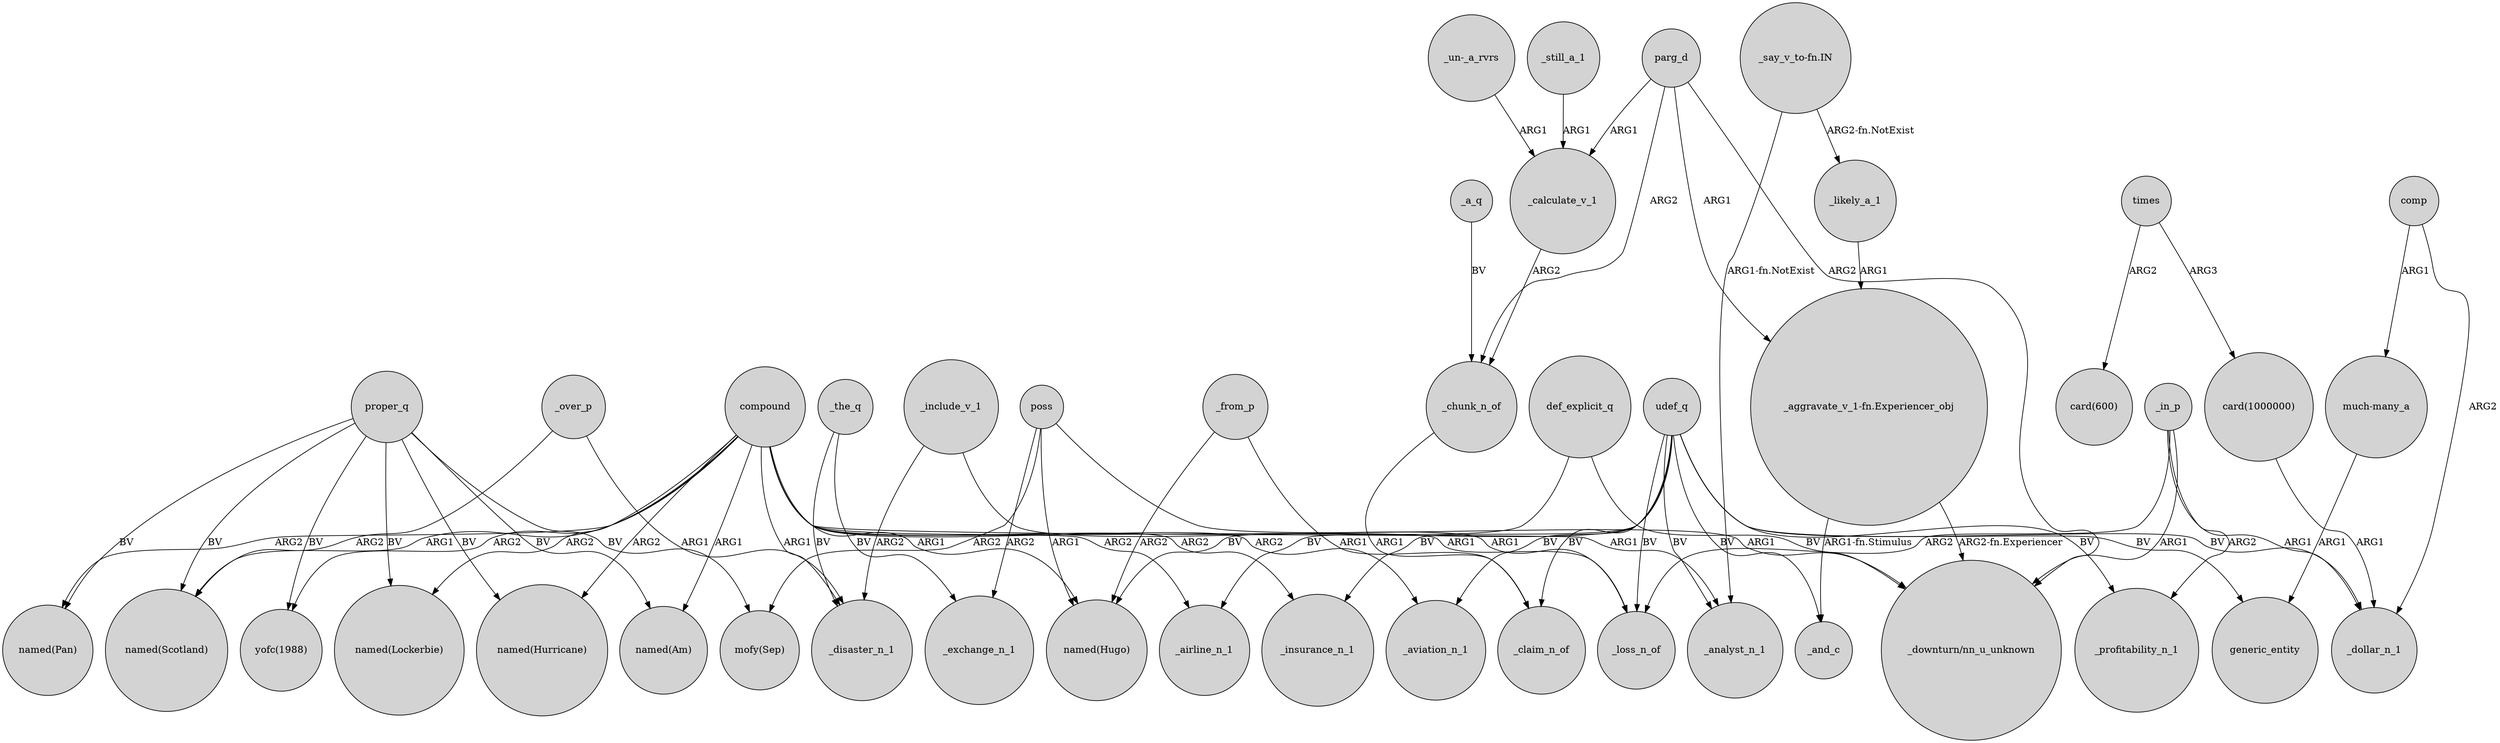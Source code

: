 digraph {
	node [shape=circle style=filled]
	def_explicit_q -> "named(Hugo)" [label=BV]
	proper_q -> "named(Am)" [label=BV]
	"card(1000000)" -> _dollar_n_1 [label=ARG1]
	"_aggravate_v_1-fn.Experiencer_obj" -> _and_c [label="ARG1-fn.Stimulus"]
	_the_q -> _disaster_n_1 [label=BV]
	udef_q -> generic_entity [label=BV]
	compound -> _insurance_n_1 [label=ARG2]
	"_say_v_to-fn.IN" -> _analyst_n_1 [label="ARG1-fn.NotExist"]
	def_explicit_q -> "_downturn/nn_u_unknown" [label=BV]
	compound -> "named(Hugo)" [label=ARG1]
	"much-many_a" -> generic_entity [label=ARG1]
	udef_q -> _insurance_n_1 [label=BV]
	compound -> "named(Am)" [label=ARG1]
	_calculate_v_1 -> _chunk_n_of [label=ARG2]
	parg_d -> "_downturn/nn_u_unknown" [label=ARG2]
	compound -> "named(Pan)" [label=ARG2]
	_over_p -> "named(Scotland)" [label=ARG2]
	_include_v_1 -> _loss_n_of [label=ARG1]
	proper_q -> "named(Scotland)" [label=BV]
	proper_q -> "mofy(Sep)" [label=BV]
	compound -> _disaster_n_1 [label=ARG1]
	_likely_a_1 -> "_aggravate_v_1-fn.Experiencer_obj" [label=ARG1]
	proper_q -> "named(Lockerbie)" [label=BV]
	parg_d -> _calculate_v_1 [label=ARG1]
	_chunk_n_of -> _claim_n_of [label=ARG1]
	_from_p -> "named(Hugo)" [label=ARG2]
	poss -> "named(Hugo)" [label=ARG1]
	compound -> _aviation_n_1 [label=ARG2]
	compound -> "named(Scotland)" [label=ARG1]
	"_un-_a_rvrs" -> _calculate_v_1 [label=ARG1]
	poss -> "_downturn/nn_u_unknown" [label=ARG1]
	comp -> "much-many_a" [label=ARG1]
	udef_q -> _profitability_n_1 [label=BV]
	"_say_v_to-fn.IN" -> _likely_a_1 [label="ARG2-fn.NotExist"]
	"_aggravate_v_1-fn.Experiencer_obj" -> "_downturn/nn_u_unknown" [label="ARG2-fn.Experiencer"]
	times -> "card(1000000)" [label=ARG3]
	proper_q -> "yofc(1988)" [label=BV]
	poss -> "mofy(Sep)" [label=ARG2]
	_still_a_1 -> _calculate_v_1 [label=ARG1]
	udef_q -> _aviation_n_1 [label=BV]
	_include_v_1 -> _disaster_n_1 [label=ARG2]
	parg_d -> "_aggravate_v_1-fn.Experiencer_obj" [label=ARG1]
	_in_p -> _profitability_n_1 [label=ARG2]
	poss -> _exchange_n_1 [label=ARG2]
	_a_q -> _chunk_n_of [label=BV]
	times -> "card(600)" [label=ARG2]
	_in_p -> _loss_n_of [label=ARG2]
	_over_p -> _disaster_n_1 [label=ARG1]
	comp -> _dollar_n_1 [label=ARG2]
	_in_p -> _dollar_n_1 [label=ARG1]
	compound -> _loss_n_of [label=ARG1]
	proper_q -> "named(Pan)" [label=BV]
	udef_q -> _airline_n_1 [label=BV]
	compound -> "named(Lockerbie)" [label=ARG2]
	_from_p -> _claim_n_of [label=ARG1]
	compound -> "named(Hurricane)" [label=ARG2]
	udef_q -> _claim_n_of [label=BV]
	proper_q -> "named(Hurricane)" [label=BV]
	udef_q -> _and_c [label=BV]
	_in_p -> "_downturn/nn_u_unknown" [label=ARG1]
	compound -> "yofc(1988)" [label=ARG2]
	udef_q -> _analyst_n_1 [label=BV]
	udef_q -> _loss_n_of [label=BV]
	parg_d -> _chunk_n_of [label=ARG2]
	_the_q -> _exchange_n_1 [label=BV]
	udef_q -> _dollar_n_1 [label=BV]
	compound -> _airline_n_1 [label=ARG2]
	compound -> _analyst_n_1 [label=ARG1]
}

